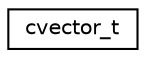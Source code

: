 digraph "Graphical Class Hierarchy"
{
  edge [fontname="Helvetica",fontsize="10",labelfontname="Helvetica",labelfontsize="10"];
  node [fontname="Helvetica",fontsize="10",shape=record];
  rankdir="LR";
  Node1 [label="cvector_t",height=0.2,width=0.4,color="black", fillcolor="white", style="filled",URL="$structcvector__t.html"];
}
